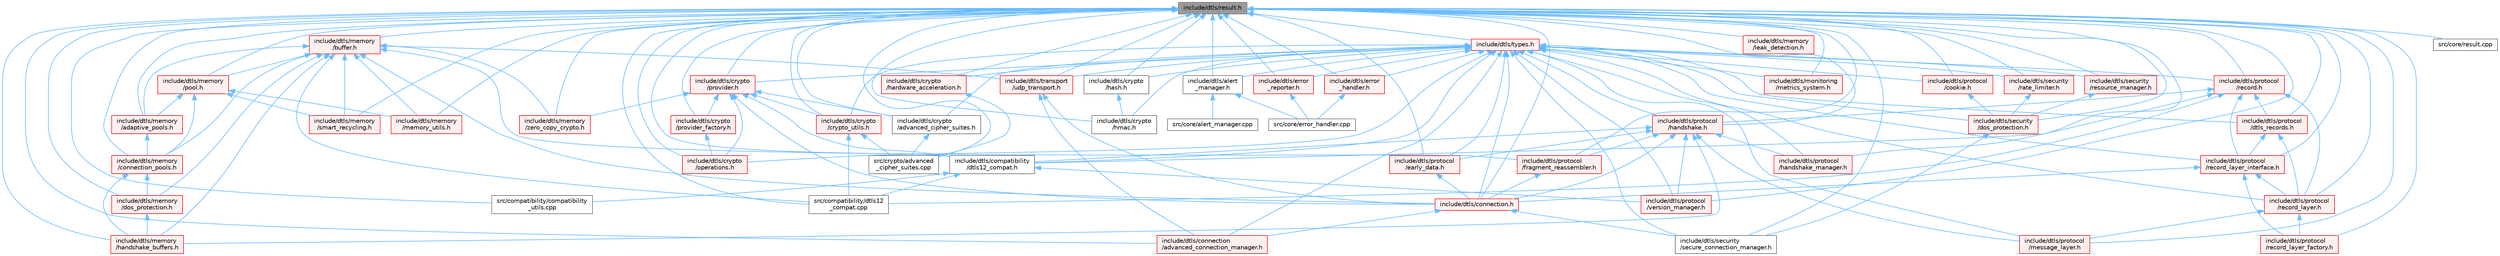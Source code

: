 digraph "include/dtls/result.h"
{
 // LATEX_PDF_SIZE
  bgcolor="transparent";
  edge [fontname=Helvetica,fontsize=10,labelfontname=Helvetica,labelfontsize=10];
  node [fontname=Helvetica,fontsize=10,shape=box,height=0.2,width=0.4];
  Node1 [id="Node000001",label="include/dtls/result.h",height=0.2,width=0.4,color="gray40", fillcolor="grey60", style="filled", fontcolor="black",tooltip=" "];
  Node1 -> Node2 [id="edge1_Node000001_Node000002",dir="back",color="steelblue1",style="solid",tooltip=" "];
  Node2 [id="Node000002",label="include/dtls/alert\l_manager.h",height=0.2,width=0.4,color="grey40", fillcolor="white", style="filled",URL="$alert__manager_8h.html",tooltip=" "];
  Node2 -> Node3 [id="edge2_Node000002_Node000003",dir="back",color="steelblue1",style="solid",tooltip=" "];
  Node3 [id="Node000003",label="src/core/alert_manager.cpp",height=0.2,width=0.4,color="grey40", fillcolor="white", style="filled",URL="$alert__manager_8cpp.html",tooltip=" "];
  Node2 -> Node4 [id="edge3_Node000002_Node000004",dir="back",color="steelblue1",style="solid",tooltip=" "];
  Node4 [id="Node000004",label="src/core/error_handler.cpp",height=0.2,width=0.4,color="grey40", fillcolor="white", style="filled",URL="$error__handler_8cpp.html",tooltip=" "];
  Node1 -> Node5 [id="edge4_Node000001_Node000005",dir="back",color="steelblue1",style="solid",tooltip=" "];
  Node5 [id="Node000005",label="include/dtls/compatibility\l/dtls12_compat.h",height=0.2,width=0.4,color="grey40", fillcolor="white", style="filled",URL="$dtls12__compat_8h.html",tooltip="DTLS 1.2 Backward Compatibility Layer."];
  Node5 -> Node6 [id="edge5_Node000005_Node000006",dir="back",color="steelblue1",style="solid",tooltip=" "];
  Node6 [id="Node000006",label="include/dtls/protocol\l/version_manager.h",height=0.2,width=0.4,color="red", fillcolor="#FFF0F0", style="filled",URL="$version__manager_8h.html",tooltip=" "];
  Node5 -> Node8 [id="edge6_Node000005_Node000008",dir="back",color="steelblue1",style="solid",tooltip=" "];
  Node8 [id="Node000008",label="src/compatibility/compatibility\l_utils.cpp",height=0.2,width=0.4,color="grey40", fillcolor="white", style="filled",URL="$compatibility__utils_8cpp.html",tooltip="Minimal compatibility utilities implementation."];
  Node5 -> Node9 [id="edge7_Node000005_Node000009",dir="back",color="steelblue1",style="solid",tooltip=" "];
  Node9 [id="Node000009",label="src/compatibility/dtls12\l_compat.cpp",height=0.2,width=0.4,color="grey40", fillcolor="white", style="filled",URL="$dtls12__compat_8cpp.html",tooltip="Implementation of DTLS 1.2 Backward Compatibility Layer."];
  Node1 -> Node10 [id="edge8_Node000001_Node000010",dir="back",color="steelblue1",style="solid",tooltip=" "];
  Node10 [id="Node000010",label="include/dtls/connection.h",height=0.2,width=0.4,color="red", fillcolor="#FFF0F0", style="filled",URL="$connection_8h.html",tooltip="DTLS v1.3 Connection Management API."];
  Node10 -> Node11 [id="edge9_Node000010_Node000011",dir="back",color="steelblue1",style="solid",tooltip=" "];
  Node11 [id="Node000011",label="include/dtls/connection\l/advanced_connection_manager.h",height=0.2,width=0.4,color="red", fillcolor="#FFF0F0", style="filled",URL="$advanced__connection__manager_8h.html",tooltip="Advanced connection pooling and management for DTLS v1.3."];
  Node10 -> Node13 [id="edge10_Node000010_Node000013",dir="back",color="steelblue1",style="solid",tooltip=" "];
  Node13 [id="Node000013",label="include/dtls/security\l/secure_connection_manager.h",height=0.2,width=0.4,color="grey40", fillcolor="white", style="filled",URL="$secure__connection__manager_8h.html",tooltip=" "];
  Node1 -> Node11 [id="edge11_Node000001_Node000011",dir="back",color="steelblue1",style="solid",tooltip=" "];
  Node1 -> Node15 [id="edge12_Node000001_Node000015",dir="back",color="steelblue1",style="solid",tooltip=" "];
  Node15 [id="Node000015",label="include/dtls/crypto\l/advanced_cipher_suites.h",height=0.2,width=0.4,color="grey40", fillcolor="white", style="filled",URL="$advanced__cipher__suites_8h.html",tooltip="Advanced cipher suite support for DTLS v1.3."];
  Node15 -> Node16 [id="edge13_Node000015_Node000016",dir="back",color="steelblue1",style="solid",tooltip=" "];
  Node16 [id="Node000016",label="src/crypto/advanced\l_cipher_suites.cpp",height=0.2,width=0.4,color="grey40", fillcolor="white", style="filled",URL="$advanced__cipher__suites_8cpp.html",tooltip="Implementation of advanced cipher suite support for DTLS v1.3."];
  Node1 -> Node17 [id="edge14_Node000001_Node000017",dir="back",color="steelblue1",style="solid",tooltip=" "];
  Node17 [id="Node000017",label="include/dtls/crypto\l/crypto_utils.h",height=0.2,width=0.4,color="red", fillcolor="#FFF0F0", style="filled",URL="$crypto__utils_8h.html",tooltip=" "];
  Node17 -> Node9 [id="edge15_Node000017_Node000009",dir="back",color="steelblue1",style="solid",tooltip=" "];
  Node17 -> Node16 [id="edge16_Node000017_Node000016",dir="back",color="steelblue1",style="solid",tooltip=" "];
  Node1 -> Node37 [id="edge17_Node000001_Node000037",dir="back",color="steelblue1",style="solid",tooltip=" "];
  Node37 [id="Node000037",label="include/dtls/crypto\l/hardware_acceleration.h",height=0.2,width=0.4,color="red", fillcolor="#FFF0F0", style="filled",URL="$hardware__acceleration_8h.html",tooltip=" "];
  Node37 -> Node16 [id="edge18_Node000037_Node000016",dir="back",color="steelblue1",style="solid",tooltip=" "];
  Node1 -> Node43 [id="edge19_Node000001_Node000043",dir="back",color="steelblue1",style="solid",tooltip=" "];
  Node43 [id="Node000043",label="include/dtls/crypto\l/hash.h",height=0.2,width=0.4,color="grey40", fillcolor="white", style="filled",URL="$hash_8h.html",tooltip=" "];
  Node43 -> Node44 [id="edge20_Node000043_Node000044",dir="back",color="steelblue1",style="solid",tooltip=" "];
  Node44 [id="Node000044",label="include/dtls/crypto\l/hmac.h",height=0.2,width=0.4,color="grey40", fillcolor="white", style="filled",URL="$hmac_8h.html",tooltip=" "];
  Node1 -> Node44 [id="edge21_Node000001_Node000044",dir="back",color="steelblue1",style="solid",tooltip=" "];
  Node1 -> Node45 [id="edge22_Node000001_Node000045",dir="back",color="steelblue1",style="solid",tooltip=" "];
  Node45 [id="Node000045",label="include/dtls/crypto\l/operations.h",height=0.2,width=0.4,color="red", fillcolor="#FFF0F0", style="filled",URL="$operations_8h.html",tooltip=" "];
  Node1 -> Node47 [id="edge23_Node000001_Node000047",dir="back",color="steelblue1",style="solid",tooltip=" "];
  Node47 [id="Node000047",label="include/dtls/crypto\l/provider.h",height=0.2,width=0.4,color="red", fillcolor="#FFF0F0", style="filled",URL="$provider_8h.html",tooltip="DTLS v1.3 Cryptographic Provider Interface."];
  Node47 -> Node5 [id="edge24_Node000047_Node000005",dir="back",color="steelblue1",style="solid",tooltip=" "];
  Node47 -> Node10 [id="edge25_Node000047_Node000010",dir="back",color="steelblue1",style="solid",tooltip=" "];
  Node47 -> Node15 [id="edge26_Node000047_Node000015",dir="back",color="steelblue1",style="solid",tooltip=" "];
  Node47 -> Node17 [id="edge27_Node000047_Node000017",dir="back",color="steelblue1",style="solid",tooltip=" "];
  Node47 -> Node45 [id="edge28_Node000047_Node000045",dir="back",color="steelblue1",style="solid",tooltip=" "];
  Node47 -> Node51 [id="edge29_Node000047_Node000051",dir="back",color="steelblue1",style="solid",tooltip=" "];
  Node51 [id="Node000051",label="include/dtls/crypto\l/provider_factory.h",height=0.2,width=0.4,color="red", fillcolor="#FFF0F0", style="filled",URL="$provider__factory_8h.html",tooltip=" "];
  Node51 -> Node45 [id="edge30_Node000051_Node000045",dir="back",color="steelblue1",style="solid",tooltip=" "];
  Node47 -> Node52 [id="edge31_Node000047_Node000052",dir="back",color="steelblue1",style="solid",tooltip=" "];
  Node52 [id="Node000052",label="include/dtls/memory\l/zero_copy_crypto.h",height=0.2,width=0.4,color="red", fillcolor="#FFF0F0", style="filled",URL="$zero__copy__crypto_8h.html",tooltip=" "];
  Node1 -> Node51 [id="edge32_Node000001_Node000051",dir="back",color="steelblue1",style="solid",tooltip=" "];
  Node1 -> Node55 [id="edge33_Node000001_Node000055",dir="back",color="steelblue1",style="solid",tooltip=" "];
  Node55 [id="Node000055",label="include/dtls/error\l_handler.h",height=0.2,width=0.4,color="red", fillcolor="#FFF0F0", style="filled",URL="$error__handler_8h.html",tooltip=" "];
  Node55 -> Node4 [id="edge34_Node000055_Node000004",dir="back",color="steelblue1",style="solid",tooltip=" "];
  Node1 -> Node56 [id="edge35_Node000001_Node000056",dir="back",color="steelblue1",style="solid",tooltip=" "];
  Node56 [id="Node000056",label="include/dtls/error\l_reporter.h",height=0.2,width=0.4,color="red", fillcolor="#FFF0F0", style="filled",URL="$error__reporter_8h.html",tooltip=" "];
  Node56 -> Node4 [id="edge36_Node000056_Node000004",dir="back",color="steelblue1",style="solid",tooltip=" "];
  Node1 -> Node58 [id="edge37_Node000001_Node000058",dir="back",color="steelblue1",style="solid",tooltip=" "];
  Node58 [id="Node000058",label="include/dtls/memory\l/adaptive_pools.h",height=0.2,width=0.4,color="red", fillcolor="#FFF0F0", style="filled",URL="$adaptive__pools_8h.html",tooltip=" "];
  Node58 -> Node59 [id="edge38_Node000058_Node000059",dir="back",color="steelblue1",style="solid",tooltip=" "];
  Node59 [id="Node000059",label="include/dtls/memory\l/connection_pools.h",height=0.2,width=0.4,color="red", fillcolor="#FFF0F0", style="filled",URL="$connection__pools_8h.html",tooltip=" "];
  Node59 -> Node60 [id="edge39_Node000059_Node000060",dir="back",color="steelblue1",style="solid",tooltip=" "];
  Node60 [id="Node000060",label="include/dtls/memory\l/dos_protection.h",height=0.2,width=0.4,color="red", fillcolor="#FFF0F0", style="filled",URL="$memory_2dos__protection_8h.html",tooltip=" "];
  Node60 -> Node61 [id="edge40_Node000060_Node000061",dir="back",color="steelblue1",style="solid",tooltip=" "];
  Node61 [id="Node000061",label="include/dtls/memory\l/handshake_buffers.h",height=0.2,width=0.4,color="red", fillcolor="#FFF0F0", style="filled",URL="$handshake__buffers_8h.html",tooltip=" "];
  Node59 -> Node61 [id="edge41_Node000059_Node000061",dir="back",color="steelblue1",style="solid",tooltip=" "];
  Node1 -> Node65 [id="edge42_Node000001_Node000065",dir="back",color="steelblue1",style="solid",tooltip=" "];
  Node65 [id="Node000065",label="include/dtls/memory\l/buffer.h",height=0.2,width=0.4,color="red", fillcolor="#FFF0F0", style="filled",URL="$buffer_8h.html",tooltip=" "];
  Node65 -> Node10 [id="edge43_Node000065_Node000010",dir="back",color="steelblue1",style="solid",tooltip=" "];
  Node65 -> Node58 [id="edge44_Node000065_Node000058",dir="back",color="steelblue1",style="solid",tooltip=" "];
  Node65 -> Node59 [id="edge45_Node000065_Node000059",dir="back",color="steelblue1",style="solid",tooltip=" "];
  Node65 -> Node60 [id="edge46_Node000065_Node000060",dir="back",color="steelblue1",style="solid",tooltip=" "];
  Node65 -> Node61 [id="edge47_Node000065_Node000061",dir="back",color="steelblue1",style="solid",tooltip=" "];
  Node65 -> Node84 [id="edge48_Node000065_Node000084",dir="back",color="steelblue1",style="solid",tooltip=" "];
  Node84 [id="Node000084",label="include/dtls/memory\l/memory_utils.h",height=0.2,width=0.4,color="red", fillcolor="#FFF0F0", style="filled",URL="$memory__utils_8h.html",tooltip=" "];
  Node65 -> Node86 [id="edge49_Node000065_Node000086",dir="back",color="steelblue1",style="solid",tooltip=" "];
  Node86 [id="Node000086",label="include/dtls/memory\l/pool.h",height=0.2,width=0.4,color="red", fillcolor="#FFF0F0", style="filled",URL="$pool_8h.html",tooltip=" "];
  Node86 -> Node58 [id="edge50_Node000086_Node000058",dir="back",color="steelblue1",style="solid",tooltip=" "];
  Node86 -> Node59 [id="edge51_Node000086_Node000059",dir="back",color="steelblue1",style="solid",tooltip=" "];
  Node86 -> Node84 [id="edge52_Node000086_Node000084",dir="back",color="steelblue1",style="solid",tooltip=" "];
  Node86 -> Node87 [id="edge53_Node000086_Node000087",dir="back",color="steelblue1",style="solid",tooltip=" "];
  Node87 [id="Node000087",label="include/dtls/memory\l/smart_recycling.h",height=0.2,width=0.4,color="red", fillcolor="#FFF0F0", style="filled",URL="$smart__recycling_8h.html",tooltip=" "];
  Node65 -> Node87 [id="edge54_Node000065_Node000087",dir="back",color="steelblue1",style="solid",tooltip=" "];
  Node65 -> Node52 [id="edge55_Node000065_Node000052",dir="back",color="steelblue1",style="solid",tooltip=" "];
  Node65 -> Node76 [id="edge56_Node000065_Node000076",dir="back",color="steelblue1",style="solid",tooltip=" "];
  Node76 [id="Node000076",label="include/dtls/protocol\l/fragment_reassembler.h",height=0.2,width=0.4,color="red", fillcolor="#FFF0F0", style="filled",URL="$fragment__reassembler_8h.html",tooltip=" "];
  Node76 -> Node10 [id="edge57_Node000076_Node000010",dir="back",color="steelblue1",style="solid",tooltip=" "];
  Node65 -> Node91 [id="edge58_Node000065_Node000091",dir="back",color="steelblue1",style="solid",tooltip=" "];
  Node91 [id="Node000091",label="include/dtls/transport\l/udp_transport.h",height=0.2,width=0.4,color="red", fillcolor="#FFF0F0", style="filled",URL="$udp__transport_8h.html",tooltip=" "];
  Node91 -> Node10 [id="edge59_Node000091_Node000010",dir="back",color="steelblue1",style="solid",tooltip=" "];
  Node91 -> Node11 [id="edge60_Node000091_Node000011",dir="back",color="steelblue1",style="solid",tooltip=" "];
  Node65 -> Node9 [id="edge61_Node000065_Node000009",dir="back",color="steelblue1",style="solid",tooltip=" "];
  Node1 -> Node59 [id="edge62_Node000001_Node000059",dir="back",color="steelblue1",style="solid",tooltip=" "];
  Node1 -> Node60 [id="edge63_Node000001_Node000060",dir="back",color="steelblue1",style="solid",tooltip=" "];
  Node1 -> Node61 [id="edge64_Node000001_Node000061",dir="back",color="steelblue1",style="solid",tooltip=" "];
  Node1 -> Node93 [id="edge65_Node000001_Node000093",dir="back",color="steelblue1",style="solid",tooltip=" "];
  Node93 [id="Node000093",label="include/dtls/memory\l/leak_detection.h",height=0.2,width=0.4,color="red", fillcolor="#FFF0F0", style="filled",URL="$leak__detection_8h.html",tooltip=" "];
  Node1 -> Node84 [id="edge66_Node000001_Node000084",dir="back",color="steelblue1",style="solid",tooltip=" "];
  Node1 -> Node86 [id="edge67_Node000001_Node000086",dir="back",color="steelblue1",style="solid",tooltip=" "];
  Node1 -> Node87 [id="edge68_Node000001_Node000087",dir="back",color="steelblue1",style="solid",tooltip=" "];
  Node1 -> Node52 [id="edge69_Node000001_Node000052",dir="back",color="steelblue1",style="solid",tooltip=" "];
  Node1 -> Node95 [id="edge70_Node000001_Node000095",dir="back",color="steelblue1",style="solid",tooltip=" "];
  Node95 [id="Node000095",label="include/dtls/monitoring\l/metrics_system.h",height=0.2,width=0.4,color="red", fillcolor="#FFF0F0", style="filled",URL="$metrics__system_8h.html",tooltip="Comprehensive metrics and monitoring system for DTLS v1.3."];
  Node1 -> Node67 [id="edge71_Node000001_Node000067",dir="back",color="steelblue1",style="solid",tooltip=" "];
  Node67 [id="Node000067",label="include/dtls/protocol\l/cookie.h",height=0.2,width=0.4,color="red", fillcolor="#FFF0F0", style="filled",URL="$cookie_8h.html",tooltip=" "];
  Node67 -> Node68 [id="edge72_Node000067_Node000068",dir="back",color="steelblue1",style="solid",tooltip=" "];
  Node68 [id="Node000068",label="include/dtls/security\l/dos_protection.h",height=0.2,width=0.4,color="red", fillcolor="#FFF0F0", style="filled",URL="$security_2dos__protection_8h.html",tooltip=" "];
  Node68 -> Node13 [id="edge73_Node000068_Node000013",dir="back",color="steelblue1",style="solid",tooltip=" "];
  Node1 -> Node70 [id="edge74_Node000001_Node000070",dir="back",color="steelblue1",style="solid",tooltip=" "];
  Node70 [id="Node000070",label="include/dtls/protocol\l/dtls_records.h",height=0.2,width=0.4,color="red", fillcolor="#FFF0F0", style="filled",URL="$dtls__records_8h.html",tooltip=" "];
  Node70 -> Node19 [id="edge75_Node000070_Node000019",dir="back",color="steelblue1",style="solid",tooltip=" "];
  Node19 [id="Node000019",label="include/dtls/protocol\l/record_layer.h",height=0.2,width=0.4,color="red", fillcolor="#FFF0F0", style="filled",URL="$record__layer_8h.html",tooltip=" "];
  Node19 -> Node20 [id="edge76_Node000019_Node000020",dir="back",color="steelblue1",style="solid",tooltip=" "];
  Node20 [id="Node000020",label="include/dtls/protocol\l/message_layer.h",height=0.2,width=0.4,color="red", fillcolor="#FFF0F0", style="filled",URL="$message__layer_8h.html",tooltip=" "];
  Node19 -> Node22 [id="edge77_Node000019_Node000022",dir="back",color="steelblue1",style="solid",tooltip=" "];
  Node22 [id="Node000022",label="include/dtls/protocol\l/record_layer_factory.h",height=0.2,width=0.4,color="red", fillcolor="#FFF0F0", style="filled",URL="$record__layer__factory_8h.html",tooltip=" "];
  Node70 -> Node25 [id="edge78_Node000070_Node000025",dir="back",color="steelblue1",style="solid",tooltip=" "];
  Node25 [id="Node000025",label="include/dtls/protocol\l/record_layer_interface.h",height=0.2,width=0.4,color="red", fillcolor="#FFF0F0", style="filled",URL="$record__layer__interface_8h.html",tooltip=" "];
  Node25 -> Node10 [id="edge79_Node000025_Node000010",dir="back",color="steelblue1",style="solid",tooltip=" "];
  Node25 -> Node19 [id="edge80_Node000025_Node000019",dir="back",color="steelblue1",style="solid",tooltip=" "];
  Node25 -> Node22 [id="edge81_Node000025_Node000022",dir="back",color="steelblue1",style="solid",tooltip=" "];
  Node1 -> Node72 [id="edge82_Node000001_Node000072",dir="back",color="steelblue1",style="solid",tooltip=" "];
  Node72 [id="Node000072",label="include/dtls/protocol\l/early_data.h",height=0.2,width=0.4,color="red", fillcolor="#FFF0F0", style="filled",URL="$early__data_8h.html",tooltip=" "];
  Node72 -> Node10 [id="edge83_Node000072_Node000010",dir="back",color="steelblue1",style="solid",tooltip=" "];
  Node1 -> Node76 [id="edge84_Node000001_Node000076",dir="back",color="steelblue1",style="solid",tooltip=" "];
  Node1 -> Node73 [id="edge85_Node000001_Node000073",dir="back",color="steelblue1",style="solid",tooltip=" "];
  Node73 [id="Node000073",label="include/dtls/protocol\l/handshake.h",height=0.2,width=0.4,color="red", fillcolor="#FFF0F0", style="filled",URL="$handshake_8h.html",tooltip=" "];
  Node73 -> Node5 [id="edge86_Node000073_Node000005",dir="back",color="steelblue1",style="solid",tooltip=" "];
  Node73 -> Node10 [id="edge87_Node000073_Node000010",dir="back",color="steelblue1",style="solid",tooltip=" "];
  Node73 -> Node61 [id="edge88_Node000073_Node000061",dir="back",color="steelblue1",style="solid",tooltip=" "];
  Node73 -> Node72 [id="edge89_Node000073_Node000072",dir="back",color="steelblue1",style="solid",tooltip=" "];
  Node73 -> Node76 [id="edge90_Node000073_Node000076",dir="back",color="steelblue1",style="solid",tooltip=" "];
  Node73 -> Node78 [id="edge91_Node000073_Node000078",dir="back",color="steelblue1",style="solid",tooltip=" "];
  Node78 [id="Node000078",label="include/dtls/protocol\l/handshake_manager.h",height=0.2,width=0.4,color="red", fillcolor="#FFF0F0", style="filled",URL="$handshake__manager_8h.html",tooltip=" "];
  Node73 -> Node20 [id="edge92_Node000073_Node000020",dir="back",color="steelblue1",style="solid",tooltip=" "];
  Node73 -> Node6 [id="edge93_Node000073_Node000006",dir="back",color="steelblue1",style="solid",tooltip=" "];
  Node1 -> Node78 [id="edge94_Node000001_Node000078",dir="back",color="steelblue1",style="solid",tooltip=" "];
  Node1 -> Node20 [id="edge95_Node000001_Node000020",dir="back",color="steelblue1",style="solid",tooltip=" "];
  Node1 -> Node81 [id="edge96_Node000001_Node000081",dir="back",color="steelblue1",style="solid",tooltip=" "];
  Node81 [id="Node000081",label="include/dtls/protocol\l/record.h",height=0.2,width=0.4,color="red", fillcolor="#FFF0F0", style="filled",URL="$record_8h.html",tooltip=" "];
  Node81 -> Node5 [id="edge97_Node000081_Node000005",dir="back",color="steelblue1",style="solid",tooltip=" "];
  Node81 -> Node70 [id="edge98_Node000081_Node000070",dir="back",color="steelblue1",style="solid",tooltip=" "];
  Node81 -> Node73 [id="edge99_Node000081_Node000073",dir="back",color="steelblue1",style="solid",tooltip=" "];
  Node81 -> Node19 [id="edge100_Node000081_Node000019",dir="back",color="steelblue1",style="solid",tooltip=" "];
  Node81 -> Node25 [id="edge101_Node000081_Node000025",dir="back",color="steelblue1",style="solid",tooltip=" "];
  Node81 -> Node9 [id="edge102_Node000081_Node000009",dir="back",color="steelblue1",style="solid",tooltip=" "];
  Node1 -> Node19 [id="edge103_Node000001_Node000019",dir="back",color="steelblue1",style="solid",tooltip=" "];
  Node1 -> Node22 [id="edge104_Node000001_Node000022",dir="back",color="steelblue1",style="solid",tooltip=" "];
  Node1 -> Node25 [id="edge105_Node000001_Node000025",dir="back",color="steelblue1",style="solid",tooltip=" "];
  Node1 -> Node6 [id="edge106_Node000001_Node000006",dir="back",color="steelblue1",style="solid",tooltip=" "];
  Node1 -> Node68 [id="edge107_Node000001_Node000068",dir="back",color="steelblue1",style="solid",tooltip=" "];
  Node1 -> Node97 [id="edge108_Node000001_Node000097",dir="back",color="steelblue1",style="solid",tooltip=" "];
  Node97 [id="Node000097",label="include/dtls/security\l/rate_limiter.h",height=0.2,width=0.4,color="red", fillcolor="#FFF0F0", style="filled",URL="$rate__limiter_8h.html",tooltip=" "];
  Node97 -> Node68 [id="edge109_Node000097_Node000068",dir="back",color="steelblue1",style="solid",tooltip=" "];
  Node1 -> Node99 [id="edge110_Node000001_Node000099",dir="back",color="steelblue1",style="solid",tooltip=" "];
  Node99 [id="Node000099",label="include/dtls/security\l/resource_manager.h",height=0.2,width=0.4,color="red", fillcolor="#FFF0F0", style="filled",URL="$resource__manager_8h.html",tooltip=" "];
  Node99 -> Node68 [id="edge111_Node000099_Node000068",dir="back",color="steelblue1",style="solid",tooltip=" "];
  Node1 -> Node13 [id="edge112_Node000001_Node000013",dir="back",color="steelblue1",style="solid",tooltip=" "];
  Node1 -> Node91 [id="edge113_Node000001_Node000091",dir="back",color="steelblue1",style="solid",tooltip=" "];
  Node1 -> Node101 [id="edge114_Node000001_Node000101",dir="back",color="steelblue1",style="solid",tooltip=" "];
  Node101 [id="Node000101",label="include/dtls/types.h",height=0.2,width=0.4,color="red", fillcolor="#FFF0F0", style="filled",URL="$types_8h.html",tooltip="Core DTLS v1.3 Protocol Types and Constants."];
  Node101 -> Node2 [id="edge115_Node000101_Node000002",dir="back",color="steelblue1",style="solid",tooltip=" "];
  Node101 -> Node5 [id="edge116_Node000101_Node000005",dir="back",color="steelblue1",style="solid",tooltip=" "];
  Node101 -> Node10 [id="edge117_Node000101_Node000010",dir="back",color="steelblue1",style="solid",tooltip=" "];
  Node101 -> Node11 [id="edge118_Node000101_Node000011",dir="back",color="steelblue1",style="solid",tooltip=" "];
  Node101 -> Node15 [id="edge119_Node000101_Node000015",dir="back",color="steelblue1",style="solid",tooltip=" "];
  Node101 -> Node17 [id="edge120_Node000101_Node000017",dir="back",color="steelblue1",style="solid",tooltip=" "];
  Node101 -> Node37 [id="edge121_Node000101_Node000037",dir="back",color="steelblue1",style="solid",tooltip=" "];
  Node101 -> Node43 [id="edge122_Node000101_Node000043",dir="back",color="steelblue1",style="solid",tooltip=" "];
  Node101 -> Node44 [id="edge123_Node000101_Node000044",dir="back",color="steelblue1",style="solid",tooltip=" "];
  Node101 -> Node45 [id="edge124_Node000101_Node000045",dir="back",color="steelblue1",style="solid",tooltip=" "];
  Node101 -> Node47 [id="edge125_Node000101_Node000047",dir="back",color="steelblue1",style="solid",tooltip=" "];
  Node101 -> Node55 [id="edge126_Node000101_Node000055",dir="back",color="steelblue1",style="solid",tooltip=" "];
  Node101 -> Node56 [id="edge127_Node000101_Node000056",dir="back",color="steelblue1",style="solid",tooltip=" "];
  Node101 -> Node95 [id="edge128_Node000101_Node000095",dir="back",color="steelblue1",style="solid",tooltip=" "];
  Node101 -> Node67 [id="edge129_Node000101_Node000067",dir="back",color="steelblue1",style="solid",tooltip=" "];
  Node101 -> Node70 [id="edge130_Node000101_Node000070",dir="back",color="steelblue1",style="solid",tooltip=" "];
  Node101 -> Node72 [id="edge131_Node000101_Node000072",dir="back",color="steelblue1",style="solid",tooltip=" "];
  Node101 -> Node73 [id="edge132_Node000101_Node000073",dir="back",color="steelblue1",style="solid",tooltip=" "];
  Node101 -> Node78 [id="edge133_Node000101_Node000078",dir="back",color="steelblue1",style="solid",tooltip=" "];
  Node101 -> Node20 [id="edge134_Node000101_Node000020",dir="back",color="steelblue1",style="solid",tooltip=" "];
  Node101 -> Node81 [id="edge135_Node000101_Node000081",dir="back",color="steelblue1",style="solid",tooltip=" "];
  Node101 -> Node19 [id="edge136_Node000101_Node000019",dir="back",color="steelblue1",style="solid",tooltip=" "];
  Node101 -> Node25 [id="edge137_Node000101_Node000025",dir="back",color="steelblue1",style="solid",tooltip=" "];
  Node101 -> Node6 [id="edge138_Node000101_Node000006",dir="back",color="steelblue1",style="solid",tooltip=" "];
  Node101 -> Node68 [id="edge139_Node000101_Node000068",dir="back",color="steelblue1",style="solid",tooltip=" "];
  Node101 -> Node97 [id="edge140_Node000101_Node000097",dir="back",color="steelblue1",style="solid",tooltip=" "];
  Node101 -> Node99 [id="edge141_Node000101_Node000099",dir="back",color="steelblue1",style="solid",tooltip=" "];
  Node101 -> Node13 [id="edge142_Node000101_Node000013",dir="back",color="steelblue1",style="solid",tooltip=" "];
  Node101 -> Node91 [id="edge143_Node000101_Node000091",dir="back",color="steelblue1",style="solid",tooltip=" "];
  Node1 -> Node8 [id="edge144_Node000001_Node000008",dir="back",color="steelblue1",style="solid",tooltip=" "];
  Node1 -> Node9 [id="edge145_Node000001_Node000009",dir="back",color="steelblue1",style="solid",tooltip=" "];
  Node1 -> Node106 [id="edge146_Node000001_Node000106",dir="back",color="steelblue1",style="solid",tooltip=" "];
  Node106 [id="Node000106",label="src/core/result.cpp",height=0.2,width=0.4,color="grey40", fillcolor="white", style="filled",URL="$result_8cpp.html",tooltip=" "];
  Node1 -> Node16 [id="edge147_Node000001_Node000016",dir="back",color="steelblue1",style="solid",tooltip=" "];
}
